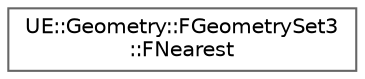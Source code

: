 digraph "Graphical Class Hierarchy"
{
 // INTERACTIVE_SVG=YES
 // LATEX_PDF_SIZE
  bgcolor="transparent";
  edge [fontname=Helvetica,fontsize=10,labelfontname=Helvetica,labelfontsize=10];
  node [fontname=Helvetica,fontsize=10,shape=box,height=0.2,width=0.4];
  rankdir="LR";
  Node0 [id="Node000000",label="UE::Geometry::FGeometrySet3\l::FNearest",height=0.2,width=0.4,color="grey40", fillcolor="white", style="filled",URL="$dd/df8/structUE_1_1Geometry_1_1FGeometrySet3_1_1FNearest.html",tooltip="FNearest is returned by nearest-point queries."];
}
